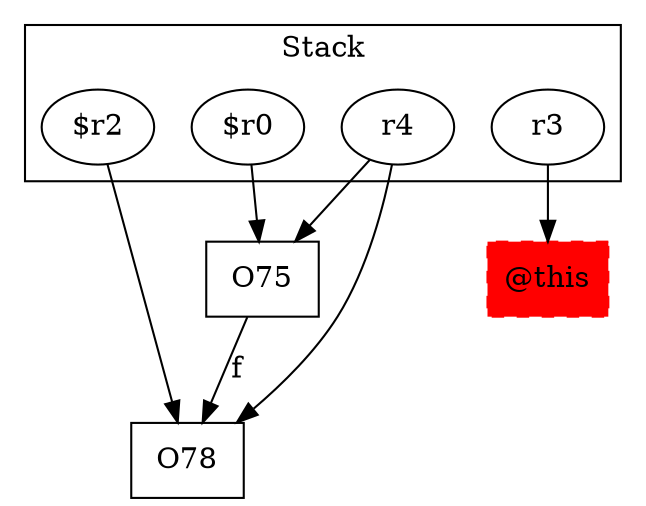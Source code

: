 digraph sample {
  rankDir="LR";
  subgraph cluster_0 {
    label="Stack"
    "$r2"; "$r0"; "r3"; "r4"; 
  }
  "$r2" -> { O78[shape=box]};
  "$r0" -> { O75[shape=box]};
  "r3" -> { "@this"[shape=box]};
  "r4" -> { O78[shape=box]O75[shape=box]};
  "@this"[shape=box, style="filled,dashed"];
  O75 -> O78[label="f", weight="0.2"]
  "@this"[color="red"];
}
